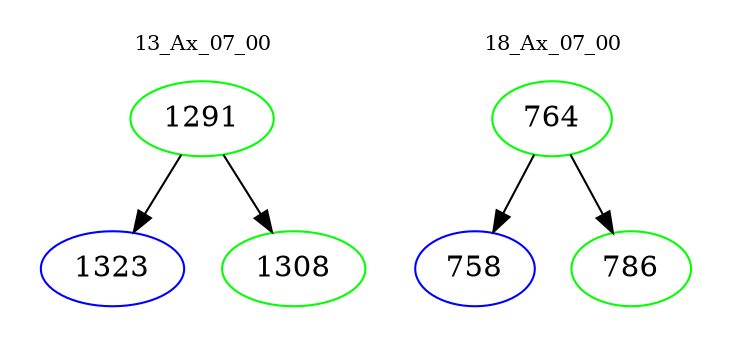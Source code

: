 digraph{
subgraph cluster_0 {
color = white
label = "13_Ax_07_00";
fontsize=10;
T0_1291 [label="1291", color="green"]
T0_1291 -> T0_1323 [color="black"]
T0_1323 [label="1323", color="blue"]
T0_1291 -> T0_1308 [color="black"]
T0_1308 [label="1308", color="green"]
}
subgraph cluster_1 {
color = white
label = "18_Ax_07_00";
fontsize=10;
T1_764 [label="764", color="green"]
T1_764 -> T1_758 [color="black"]
T1_758 [label="758", color="blue"]
T1_764 -> T1_786 [color="black"]
T1_786 [label="786", color="green"]
}
}
